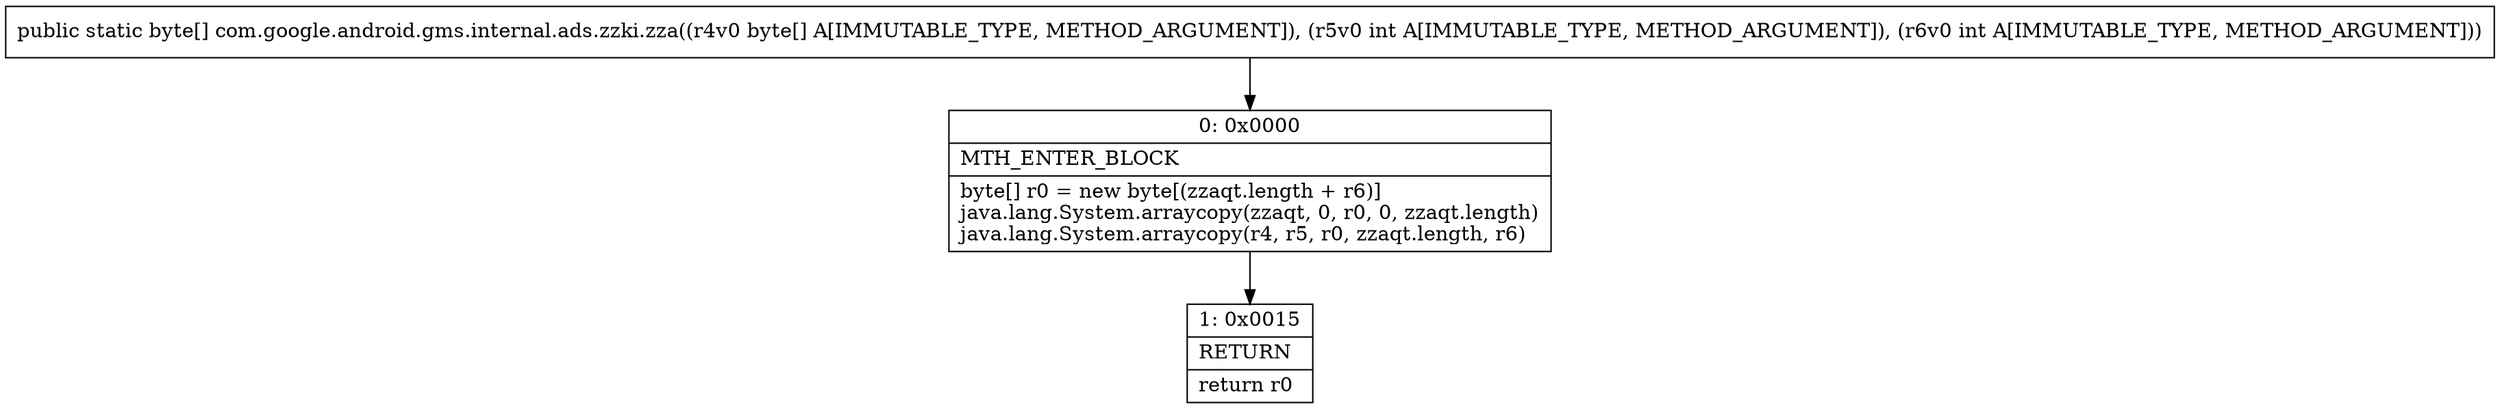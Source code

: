 digraph "CFG forcom.google.android.gms.internal.ads.zzki.zza([BII)[B" {
Node_0 [shape=record,label="{0\:\ 0x0000|MTH_ENTER_BLOCK\l|byte[] r0 = new byte[(zzaqt.length + r6)]\ljava.lang.System.arraycopy(zzaqt, 0, r0, 0, zzaqt.length)\ljava.lang.System.arraycopy(r4, r5, r0, zzaqt.length, r6)\l}"];
Node_1 [shape=record,label="{1\:\ 0x0015|RETURN\l|return r0\l}"];
MethodNode[shape=record,label="{public static byte[] com.google.android.gms.internal.ads.zzki.zza((r4v0 byte[] A[IMMUTABLE_TYPE, METHOD_ARGUMENT]), (r5v0 int A[IMMUTABLE_TYPE, METHOD_ARGUMENT]), (r6v0 int A[IMMUTABLE_TYPE, METHOD_ARGUMENT])) }"];
MethodNode -> Node_0;
Node_0 -> Node_1;
}

